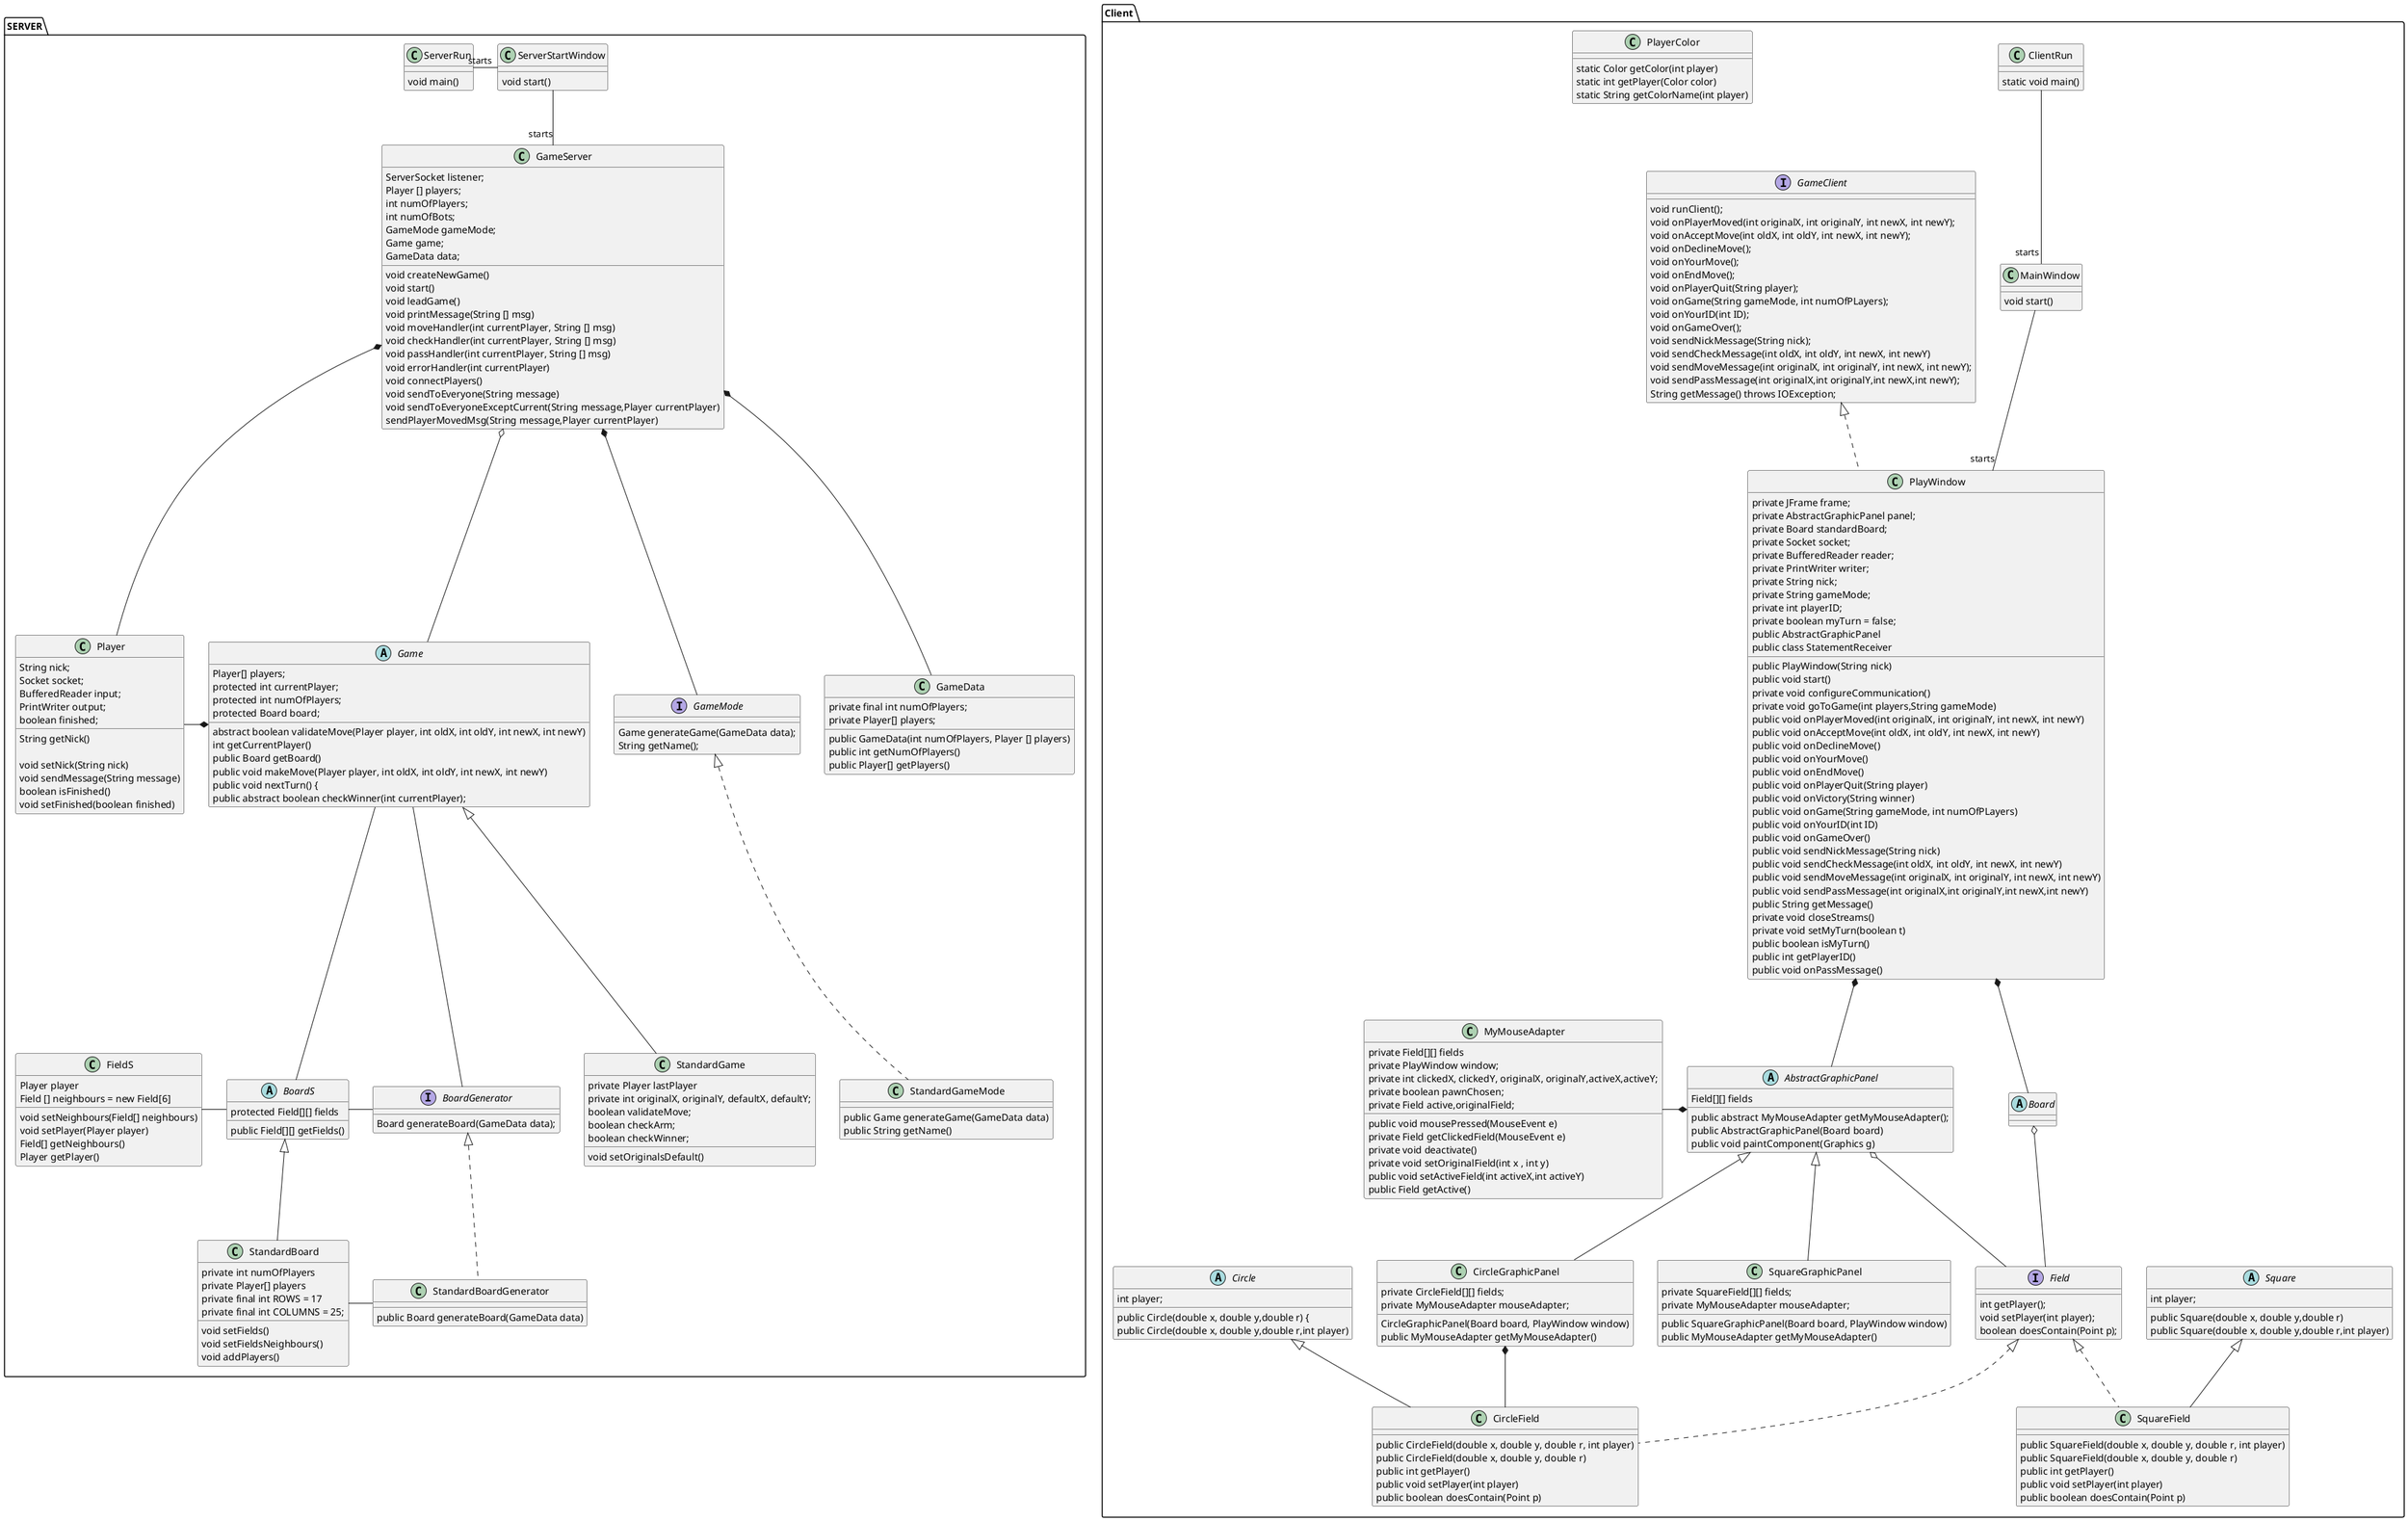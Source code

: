 Aggregation implies a relationship where the child can exist independently
of the parent.
Example: Class (parent) and Student (child).
Delete the Class and the Students still exist.
Composition implies a relationship where the child cannot exist independent of the parent.
Example: House (parent) and Room (child).
Rooms don't exist separate to a House.
Kompozycja-całość jest jedynym wlaścicielem częśći ~wykład

@startuml
package "SERVER"{
class ServerRun
class ServerStartWindow
class GameServer
class StandardGame
class StandardGameMode
class Player
class FieldS
abstract class BoardS
class StandardBoard
interface BoardGenerator
class StandardBoardGenerator
abstract class Game
interface GameMode
class GameData
ServerRun-"starts"ServerStartWindow
ServerStartWindow--"starts"GameServer
GameServer o--Game
GameServer*--GameMode
GameServer*--GameData
GameServer*--Player
Player-*Game
FieldS-BoardS
Game<|--StandardGame
Game--BoardS
Game--BoardGenerator
BoardGenerator<|..StandardBoardGenerator
GameMode<|..StandardGameMode
BoardS<|--StandardBoard
BoardS-BoardGenerator
StandardBoard-StandardBoardGenerator

    class ServerRun
    {
    void main()
    }
    class ServerStartWindow
    {
        void start()
    }
    class GameServer
    {
            ServerSocket listener;
             Player [] players;
             int numOfPlayers;
             int numOfBots;
             GameMode gameMode;
             Game game;
             GameData data;
             void createNewGame()
             void start()
             void leadGame()
             void printMessage(String [] msg)
             void moveHandler(int currentPlayer, String [] msg)
             void checkHandler(int currentPlayer, String [] msg)
             void passHandler(int currentPlayer, String [] msg)
             void errorHandler(int currentPlayer)
             void connectPlayers()
             void sendToEveryone(String message)
             void sendToEveryoneExceptCurrent(String message,Player currentPlayer)
             sendPlayerMovedMsg(String message,Player currentPlayer)
    }
    class Player
    {
        String nick;
        Socket socket;
        BufferedReader input;
        PrintWriter output;
        boolean finished;
        String getNick()

        void setNick(String nick)
        void sendMessage(String message)
        boolean isFinished()
        void setFinished(boolean finished)
    }
    abstract class Game
    {
        Player[] players;
        protected int currentPlayer;
        protected int numOfPlayers;
        protected Board board;
        abstract boolean validateMove(Player player, int oldX, int oldY, int newX, int newY)
        int getCurrentPlayer()
        public Board getBoard()
        public void makeMove(Player player, int oldX, int oldY, int newX, int newY)
        public void nextTurn() {
        public abstract boolean checkWinner(int currentPlayer);
    }
    class GameData {
        private final int numOfPlayers;
        private Player[] players;
        public GameData(int numOfPlayers, Player [] players)
        public int getNumOfPlayers()
        public Player[] getPlayers()
    }
    interface GameMode {
        Game generateGame(GameData data);
        String getName();
    }
    class StandardGameMode {
        public Game generateGame(GameData data)
        public String getName()
    }
    abstract class BoardS {
        protected Field[][] fields
        public Field[][] getFields()
    }
    interface BoardGenerator {
        Board generateBoard(GameData data);
    }
    class FieldS {
        Player player
        Field [] neighbours = new Field[6]
        void setNeighbours(Field[] neighbours)
        void setPlayer(Player player)
        Field[] getNeighbours()
        Player getPlayer()
        }
    class StandardBoard{
        private int numOfPlayers
        private Player[] players
        private final int ROWS = 17
        private final int COLUMNS = 25;
        void setFields()
        void setFieldsNeighbours()
        void addPlayers()
        }
    class StandardBoardGenerator{
    public Board generateBoard(GameData data)
    }
    class StandardGame{
     private Player lastPlayer
     private int originalX, originalY, defaultX, defaultY;
     boolean validateMove;
     boolean checkArm;
     boolean checkWinner;
     void setOriginalsDefault()
        }

}


package "Client"{
class ClientRun
class MainWindow
class PlayWindow
interface Field
interface GameClient
abstract class Board
abstract class AbstractGraphicPanel
class MyMouseAdapter
class CircleGraphicPanel
class PlayerColor
abstract class Square
class SquareField
class SquareGraphicPanel
abstract class Circle

ClientRun--"starts"MainWindow
GameClient<|..PlayWindow
MainWindow--"starts"PlayWindow
PlayWindow*--AbstractGraphicPanel
PlayWindow*--Board
AbstractGraphicPanel o--Field
AbstractGraphicPanel *-left-MyMouseAdapter
AbstractGraphicPanel<|--CircleGraphicPanel
CircleGraphicPanel*--CircleField
Field<|..CircleField
Circle<|--CircleField
Board o--Field
AbstractGraphicPanel<|--SquareGraphicPanel
Field<|..SquareField
Square<|--SquareField

    class ClientRun {
        static void main()
    }
    class MainWindow {
        void start()
    }
    interface GameClient {
        void runClient();
        void onPlayerMoved(int originalX, int originalY, int newX, int newY);
        void onAcceptMove(int oldX, int oldY, int newX, int newY);
        void onDeclineMove();
        void onYourMove();
        void onEndMove();
        void onPlayerQuit(String player);
        void onGame(String gameMode, int numOfPLayers);
        void onYourID(int ID);
        void onGameOver();
        void sendNickMessage(String nick);
        void sendCheckMessage(int oldX, int oldY, int newX, int newY)
        void sendMoveMessage(int originalX, int originalY, int newX, int newY);
        void sendPassMessage(int originalX,int originalY,int newX,int newY);
        String getMessage() throws IOException;
    }
    class PlayWindow {
        private JFrame frame;
        private AbstractGraphicPanel panel;
        private Board standardBoard;
        private Socket socket;
        private BufferedReader reader;
        private PrintWriter writer;
        private String nick;
        private String gameMode;
        private int playerID;
        private boolean myTurn = false;
        public PlayWindow(String nick)
        public void start()
        private void configureCommunication()
        private void goToGame(int players,String gameMode)
        public void onPlayerMoved(int originalX, int originalY, int newX, int newY)
        public void onAcceptMove(int oldX, int oldY, int newX, int newY)
        public void onDeclineMove()
        public void onYourMove()
        public void onEndMove()
        public void onPlayerQuit(String player)
        public void onVictory(String winner)
        public void onGame(String gameMode, int numOfPLayers)
        public void onYourID(int ID)
        public void onGameOver()
        public void sendNickMessage(String nick)
        public void sendCheckMessage(int oldX, int oldY, int newX, int newY)
        public void sendMoveMessage(int originalX, int originalY, int newX, int newY)
        public void sendPassMessage(int originalX,int originalY,int newX,int newY)
        public String getMessage()
        private void closeStreams()
        private void setMyTurn(boolean t)
        public boolean isMyTurn()
        public int getPlayerID()
        public AbstractGraphicPanel
        public void onPassMessage()
        public class StatementReceiver
        }
    abstract class AbstractGraphicPanel{
        Field[][] fields
        public abstract MyMouseAdapter getMyMouseAdapter();
        public AbstractGraphicPanel(Board board)
        public void paintComponent(Graphics g)
    }
    class MyMouseAdapter {
    private Field[][] fields
        private PlayWindow window;
        private int clickedX, clickedY, originalX, originalY,activeX,activeY;
        private boolean pawnChosen;
        private Field active,originalField;
        public void mousePressed(MouseEvent e)
        private Field getClickedField(MouseEvent e)
        private void deactivate()
        private void setOriginalField(int x , int y)
        public void setActiveField(int activeX,int activeY)
        public Field getActive()
    }
    class CircleGraphicPanel {
       private CircleField[][] fields;
       private MyMouseAdapter mouseAdapter;
       CircleGraphicPanel(Board board, PlayWindow window)
       public MyMouseAdapter getMyMouseAdapter()
    }
    class SquareField {
       public SquareField(double x, double y, double r, int player)
       public SquareField(double x, double y, double r)
       public int getPlayer()
       public void setPlayer(int player)
       public boolean doesContain(Point p)
    }
    abstract class Circle{
      int player;
      public Circle(double x, double y,double r) {
      public Circle(double x, double y,double r,int player)
    }
    interface Field {
        int getPlayer();
        void setPlayer(int player);
        boolean doesContain(Point p);
    }
    abstract class Square {
        int player;
        public Square(double x, double y,double r)
        public Square(double x, double y,double r,int player)
    }
    class SquareGraphicPanel {
        private SquareField[][] fields;
        private MyMouseAdapter mouseAdapter;
        public SquareGraphicPanel(Board board, PlayWindow window)
        public MyMouseAdapter getMyMouseAdapter()
    }
    class CircleField{
        public CircleField(double x, double y, double r, int player)
        public CircleField(double x, double y, double r)
        public int getPlayer()
        public void setPlayer(int player)
        public boolean doesContain(Point p)
    }
    class PlayerColor {
        static Color getColor(int player)
        static int getPlayer(Color color)
        static String getColorName(int player)
    }
}




@enduml